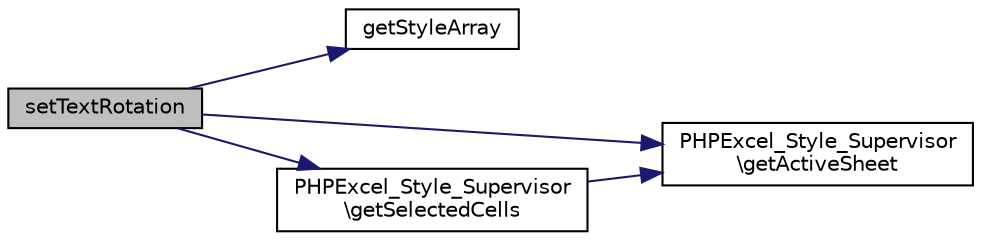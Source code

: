 digraph "setTextRotation"
{
  edge [fontname="Helvetica",fontsize="10",labelfontname="Helvetica",labelfontsize="10"];
  node [fontname="Helvetica",fontsize="10",shape=record];
  rankdir="LR";
  Node122 [label="setTextRotation",height=0.2,width=0.4,color="black", fillcolor="grey75", style="filled", fontcolor="black"];
  Node122 -> Node123 [color="midnightblue",fontsize="10",style="solid",fontname="Helvetica"];
  Node123 [label="getStyleArray",height=0.2,width=0.4,color="black", fillcolor="white", style="filled",URL="$class_p_h_p_excel___style___alignment.html#af6c54f6a9dcec97e4b2e1bf4fb4d9092"];
  Node122 -> Node124 [color="midnightblue",fontsize="10",style="solid",fontname="Helvetica"];
  Node124 [label="PHPExcel_Style_Supervisor\l\\getActiveSheet",height=0.2,width=0.4,color="black", fillcolor="white", style="filled",URL="$class_p_h_p_excel___style___supervisor.html#aec8f52691db1a69bb76b089bdae0c8e6"];
  Node122 -> Node125 [color="midnightblue",fontsize="10",style="solid",fontname="Helvetica"];
  Node125 [label="PHPExcel_Style_Supervisor\l\\getSelectedCells",height=0.2,width=0.4,color="black", fillcolor="white", style="filled",URL="$class_p_h_p_excel___style___supervisor.html#ab17aa77ef10e750a08120fbf6f965eb2"];
  Node125 -> Node124 [color="midnightblue",fontsize="10",style="solid",fontname="Helvetica"];
}
